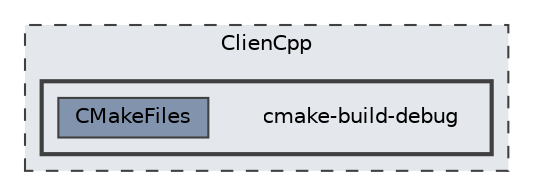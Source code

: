 digraph "ClienCpp/cmake-build-debug"
{
 // LATEX_PDF_SIZE
  bgcolor="transparent";
  edge [fontname=Helvetica,fontsize=10,labelfontname=Helvetica,labelfontsize=10];
  node [fontname=Helvetica,fontsize=10,shape=box,height=0.2,width=0.4];
  compound=true
  subgraph clusterdir_0d48befdad4a2188e508c4e6828f7c09 {
    graph [ bgcolor="#e4e8ed", pencolor="grey25", label="ClienCpp", fontname=Helvetica,fontsize=10 style="filled,dashed", URL="dir_0d48befdad4a2188e508c4e6828f7c09.html",tooltip=""]
  subgraph clusterdir_2e4e152d16852f46cc0b837ca8141385 {
    graph [ bgcolor="#e4e8ed", pencolor="grey25", label="", fontname=Helvetica,fontsize=10 style="filled,bold", URL="dir_2e4e152d16852f46cc0b837ca8141385.html",tooltip=""]
    dir_2e4e152d16852f46cc0b837ca8141385 [shape=plaintext, label="cmake-build-debug"];
  dir_58efcb545adbdba59c0291cc7bbaa396 [label="CMakeFiles", fillcolor="#8193ad", color="grey25", style="filled", URL="dir_58efcb545adbdba59c0291cc7bbaa396.html",tooltip=""];
  }
  }
}
